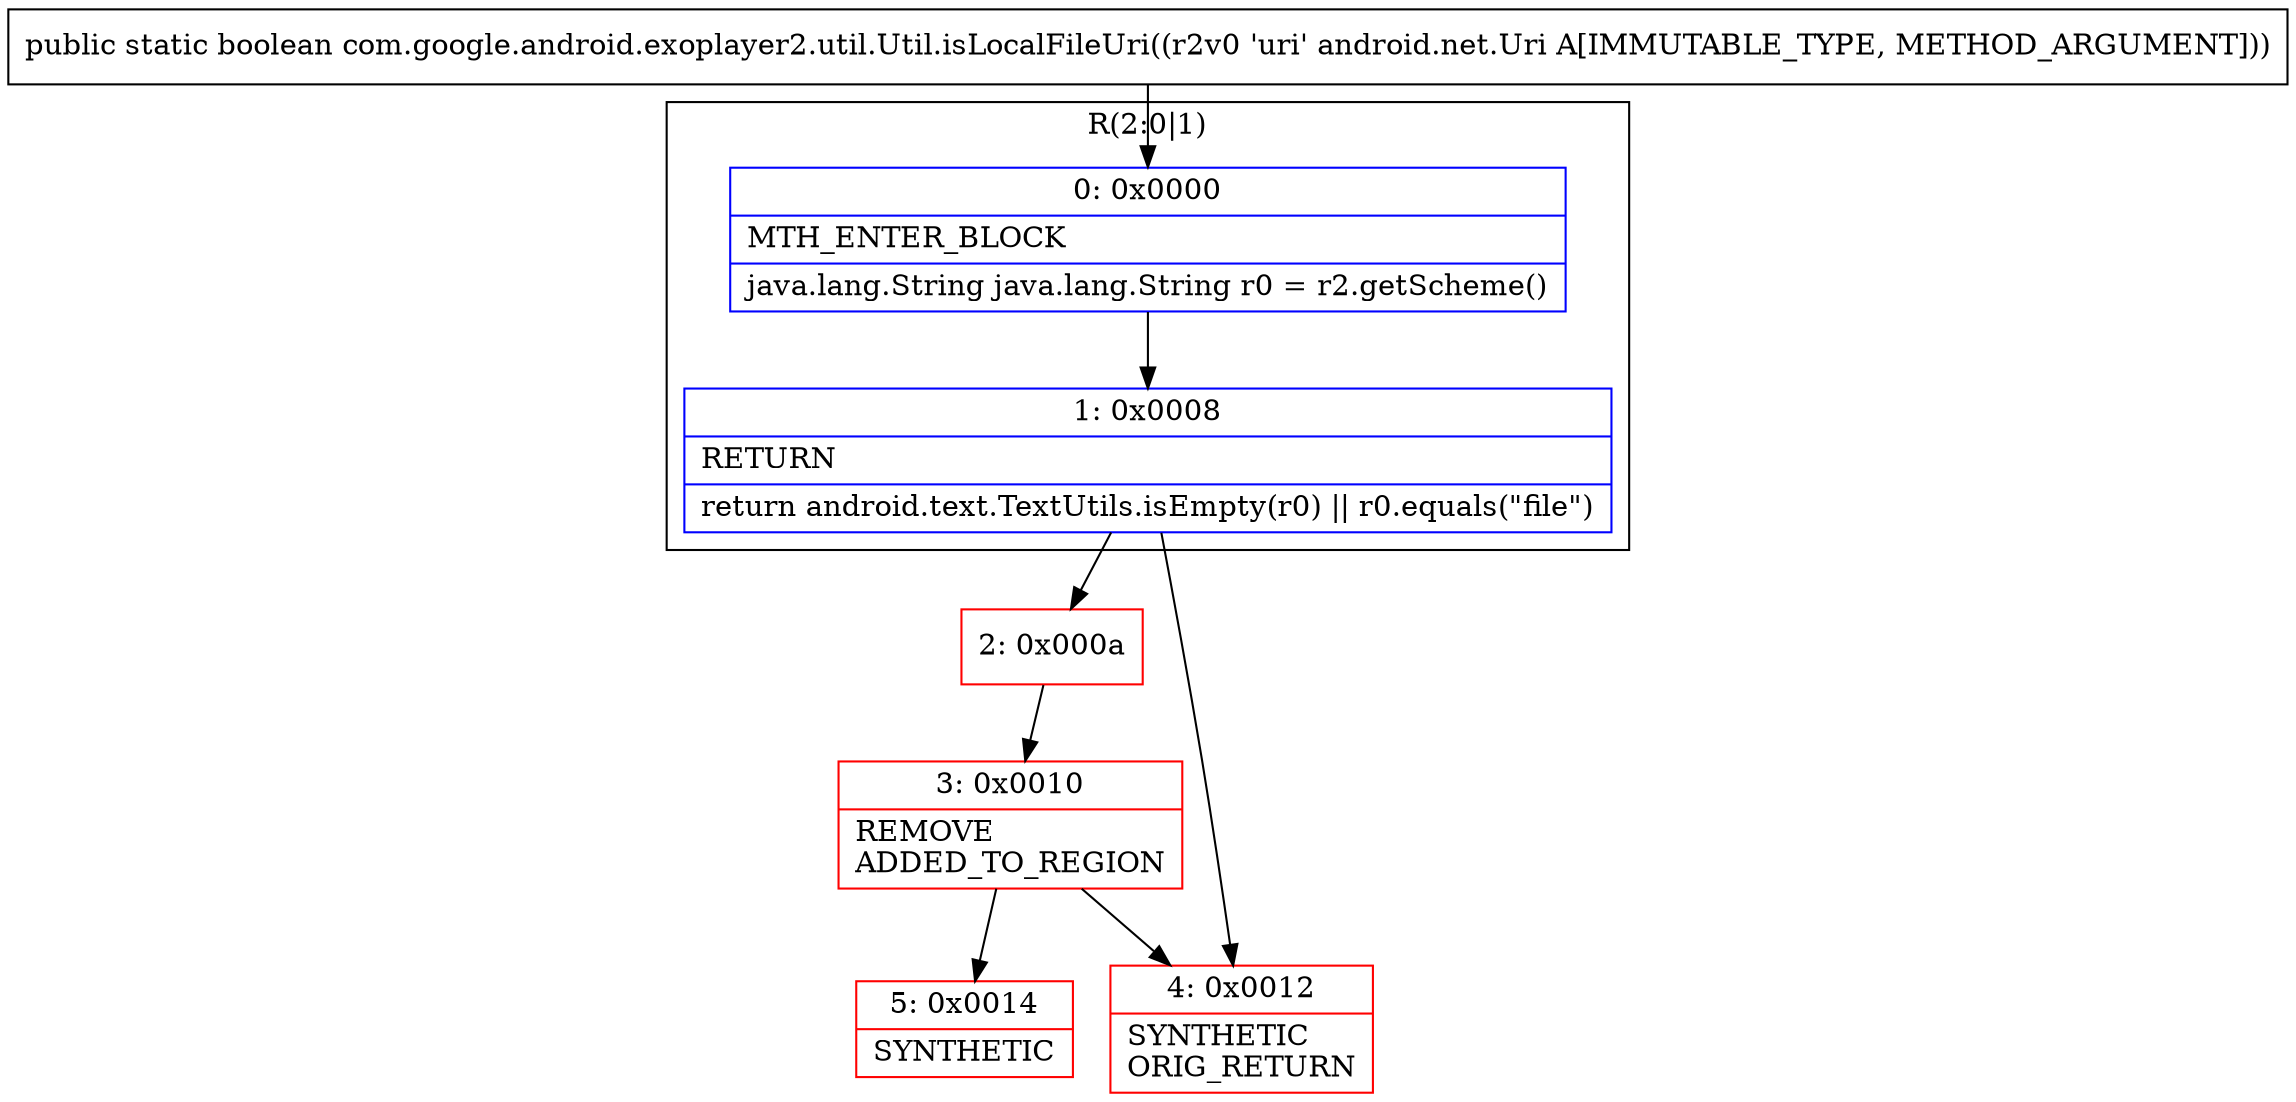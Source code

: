 digraph "CFG forcom.google.android.exoplayer2.util.Util.isLocalFileUri(Landroid\/net\/Uri;)Z" {
subgraph cluster_Region_1891581478 {
label = "R(2:0|1)";
node [shape=record,color=blue];
Node_0 [shape=record,label="{0\:\ 0x0000|MTH_ENTER_BLOCK\l|java.lang.String java.lang.String r0 = r2.getScheme()\l}"];
Node_1 [shape=record,label="{1\:\ 0x0008|RETURN\l|return android.text.TextUtils.isEmpty(r0) \|\| r0.equals(\"file\")\l}"];
}
Node_2 [shape=record,color=red,label="{2\:\ 0x000a}"];
Node_3 [shape=record,color=red,label="{3\:\ 0x0010|REMOVE\lADDED_TO_REGION\l}"];
Node_4 [shape=record,color=red,label="{4\:\ 0x0012|SYNTHETIC\lORIG_RETURN\l}"];
Node_5 [shape=record,color=red,label="{5\:\ 0x0014|SYNTHETIC\l}"];
MethodNode[shape=record,label="{public static boolean com.google.android.exoplayer2.util.Util.isLocalFileUri((r2v0 'uri' android.net.Uri A[IMMUTABLE_TYPE, METHOD_ARGUMENT])) }"];
MethodNode -> Node_0;
Node_0 -> Node_1;
Node_1 -> Node_2;
Node_1 -> Node_4;
Node_2 -> Node_3;
Node_3 -> Node_4;
Node_3 -> Node_5;
}

